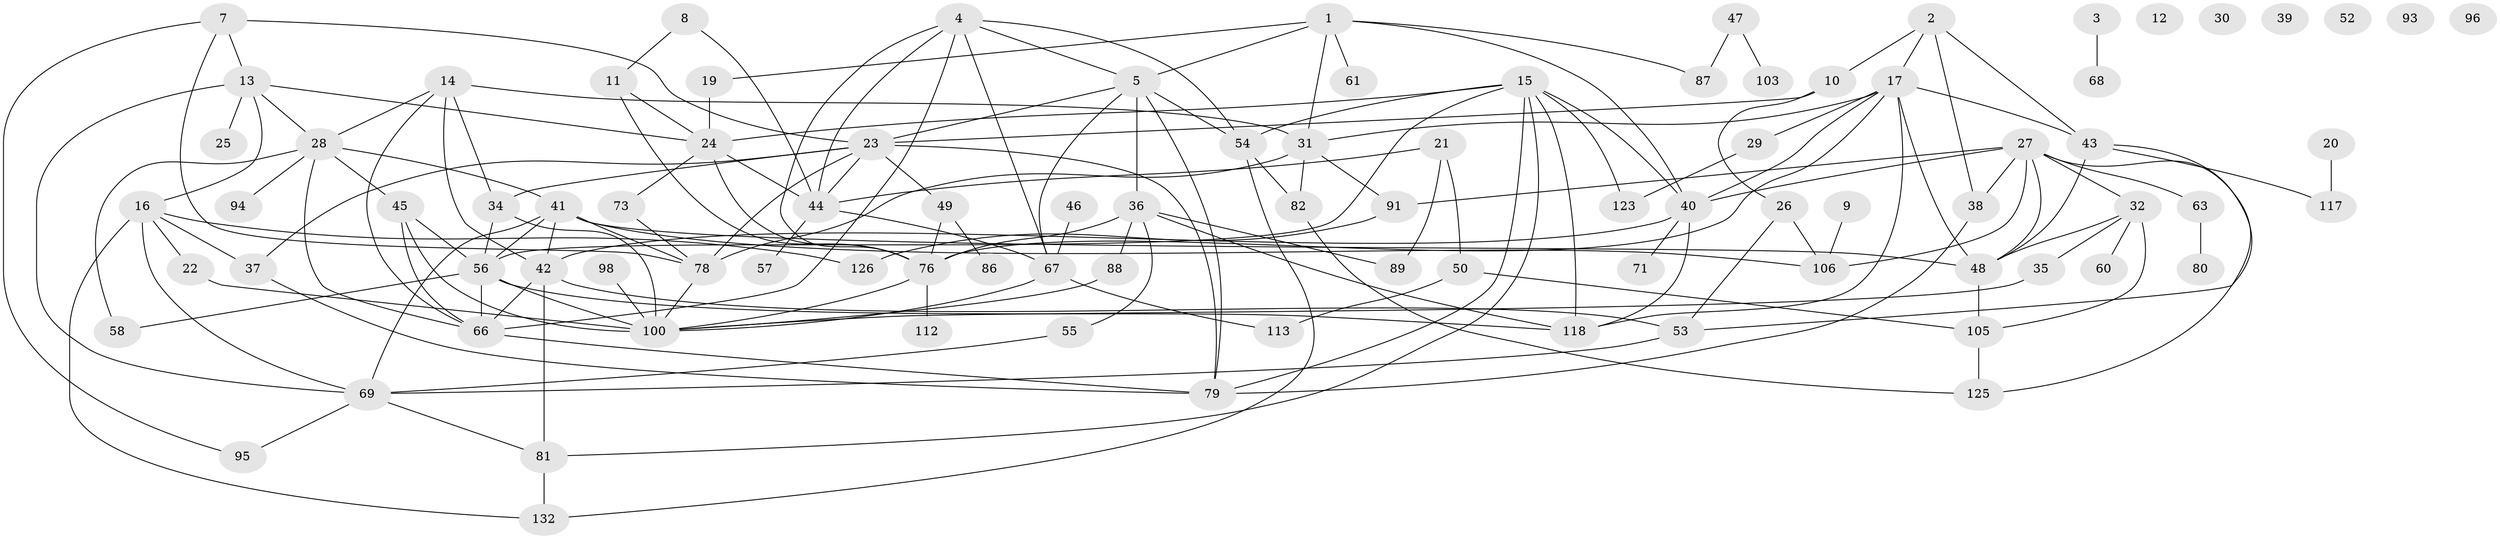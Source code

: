 // Generated by graph-tools (version 1.1) at 2025/23/03/03/25 07:23:27]
// undirected, 91 vertices, 163 edges
graph export_dot {
graph [start="1"]
  node [color=gray90,style=filled];
  1 [super="+128"];
  2 [super="+121"];
  3;
  4 [super="+6"];
  5 [super="+74"];
  7 [super="+62"];
  8;
  9;
  10;
  11;
  12;
  13 [super="+64"];
  14 [super="+18"];
  15 [super="+131"];
  16 [super="+85"];
  17 [super="+77"];
  19;
  20 [super="+120"];
  21;
  22;
  23 [super="+70"];
  24 [super="+102"];
  25;
  26;
  27;
  28 [super="+51"];
  29;
  30;
  31;
  32 [super="+33"];
  34 [super="+115"];
  35;
  36 [super="+65"];
  37;
  38 [super="+75"];
  39;
  40 [super="+72"];
  41 [super="+59"];
  42 [super="+83"];
  43 [super="+92"];
  44 [super="+90"];
  45;
  46;
  47 [super="+97"];
  48 [super="+119"];
  49;
  50 [super="+99"];
  52;
  53 [super="+116"];
  54 [super="+107"];
  55;
  56 [super="+101"];
  57 [super="+108"];
  58;
  60;
  61;
  63;
  66;
  67 [super="+114"];
  68 [super="+122"];
  69 [super="+110"];
  71 [super="+84"];
  73;
  76 [super="+104"];
  78 [super="+129"];
  79 [super="+111"];
  80;
  81;
  82 [super="+130"];
  86;
  87;
  88;
  89;
  91;
  93;
  94;
  95;
  96;
  98;
  100 [super="+127"];
  103;
  105 [super="+109"];
  106;
  112;
  113;
  117;
  118 [super="+124"];
  123;
  125;
  126;
  132;
  1 -- 5;
  1 -- 31;
  1 -- 40;
  1 -- 19;
  1 -- 61;
  1 -- 87;
  2 -- 10;
  2 -- 43;
  2 -- 17;
  2 -- 38;
  3 -- 68;
  4 -- 44;
  4 -- 66;
  4 -- 67;
  4 -- 5;
  4 -- 76;
  4 -- 54;
  5 -- 36;
  5 -- 79;
  5 -- 54;
  5 -- 23;
  5 -- 67;
  7 -- 23;
  7 -- 95;
  7 -- 78;
  7 -- 13;
  8 -- 11;
  8 -- 44;
  9 -- 106;
  10 -- 26;
  10 -- 23;
  11 -- 76;
  11 -- 24;
  13 -- 16;
  13 -- 24;
  13 -- 25;
  13 -- 28;
  13 -- 69;
  14 -- 28;
  14 -- 31;
  14 -- 66;
  14 -- 42;
  14 -- 34;
  15 -- 40;
  15 -- 79;
  15 -- 81;
  15 -- 118;
  15 -- 24;
  15 -- 56;
  15 -- 123;
  15 -- 54;
  16 -- 22;
  16 -- 132;
  16 -- 69;
  16 -- 37;
  16 -- 126;
  17 -- 29;
  17 -- 40;
  17 -- 118;
  17 -- 76;
  17 -- 31;
  17 -- 43;
  17 -- 48;
  19 -- 24;
  20 -- 117;
  21 -- 50;
  21 -- 89;
  21 -- 44;
  22 -- 100;
  23 -- 49;
  23 -- 37;
  23 -- 44;
  23 -- 78;
  23 -- 79;
  23 -- 34;
  24 -- 76;
  24 -- 73;
  24 -- 44;
  26 -- 106;
  26 -- 53;
  27 -- 63;
  27 -- 91;
  27 -- 106;
  27 -- 125;
  27 -- 40;
  27 -- 32;
  27 -- 48;
  27 -- 38;
  28 -- 94;
  28 -- 58;
  28 -- 66;
  28 -- 45;
  28 -- 41;
  29 -- 123;
  31 -- 91;
  31 -- 82;
  31 -- 78;
  32 -- 48;
  32 -- 35;
  32 -- 105;
  32 -- 60;
  34 -- 100 [weight=2];
  34 -- 56;
  35 -- 100;
  36 -- 55;
  36 -- 88;
  36 -- 89;
  36 -- 118;
  36 -- 76;
  37 -- 79;
  38 -- 79;
  40 -- 42;
  40 -- 71;
  40 -- 118;
  41 -- 69;
  41 -- 78;
  41 -- 42;
  41 -- 48;
  41 -- 56;
  41 -- 106;
  42 -- 53;
  42 -- 66;
  42 -- 81;
  43 -- 48;
  43 -- 117;
  43 -- 53;
  44 -- 67;
  44 -- 57;
  45 -- 56;
  45 -- 66;
  45 -- 100;
  46 -- 67;
  47 -- 87;
  47 -- 103;
  48 -- 105;
  49 -- 86;
  49 -- 76;
  50 -- 113;
  50 -- 105;
  53 -- 69;
  54 -- 132;
  54 -- 82;
  55 -- 69;
  56 -- 58;
  56 -- 66;
  56 -- 100;
  56 -- 118;
  63 -- 80;
  66 -- 79;
  67 -- 113;
  67 -- 100;
  69 -- 81;
  69 -- 95;
  73 -- 78;
  76 -- 112;
  76 -- 100;
  78 -- 100;
  81 -- 132;
  82 -- 125;
  88 -- 100;
  91 -- 126;
  98 -- 100;
  105 -- 125;
}
